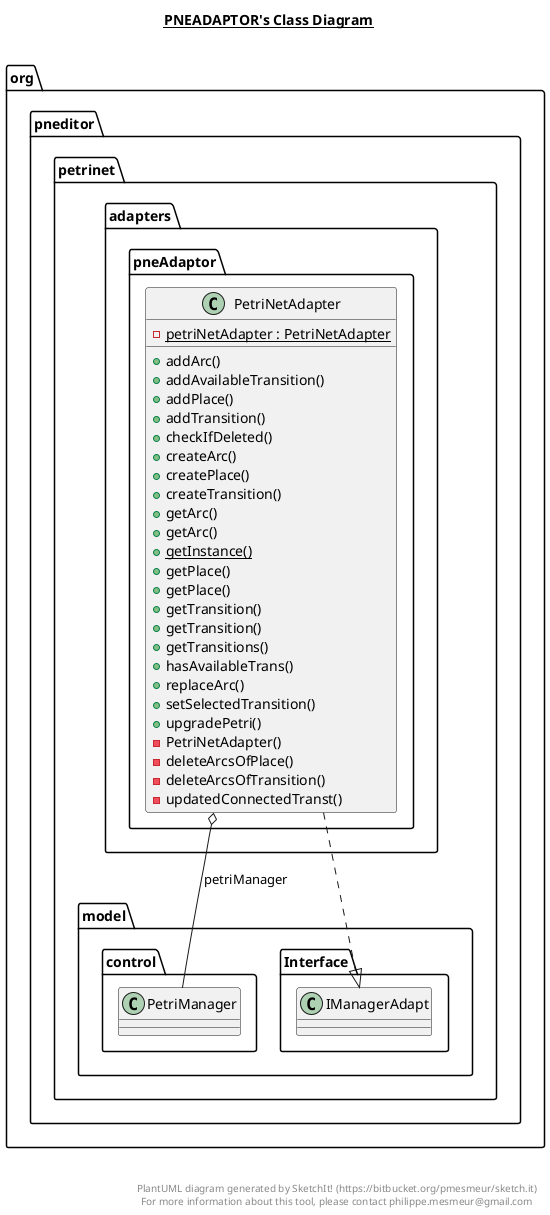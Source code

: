 @startuml

title __PNEADAPTOR's Class Diagram__\n

  namespace org.pneditor.petrinet {
    namespace adapters.pneAdaptor {
      class org.pneditor.petrinet.adapters.pneAdaptor.PetriNetAdapter {
          {static} - petriNetAdapter : PetriNetAdapter
          + addArc()
          + addAvailableTransition()
          + addPlace()
          + addTransition()
          + checkIfDeleted()
          + createArc()
          + createPlace()
          + createTransition()
          + getArc()
          + getArc()
          {static} + getInstance()
          + getPlace()
          + getPlace()
          + getTransition()
          + getTransition()
          + getTransitions()
          + hasAvailableTrans()
          + replaceArc()
          + setSelectedTransition()
          + upgradePetri()
          - PetriNetAdapter()
          - deleteArcsOfPlace()
          - deleteArcsOfTransition()
          - updatedConnectedTranst()
      }
    }
  }
  

  org.pneditor.petrinet.adapters.pneAdaptor.PetriNetAdapter .up.|> org.pneditor.petrinet.model.Interface.IManagerAdapt
  org.pneditor.petrinet.adapters.pneAdaptor.PetriNetAdapter o-- org.pneditor.petrinet.model.control.PetriManager : petriManager


right footer


PlantUML diagram generated by SketchIt! (https://bitbucket.org/pmesmeur/sketch.it)
For more information about this tool, please contact philippe.mesmeur@gmail.com
endfooter

@enduml
